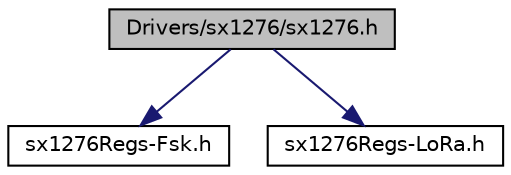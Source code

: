 digraph "Drivers/sx1276/sx1276.h"
{
  edge [fontname="Helvetica",fontsize="10",labelfontname="Helvetica",labelfontsize="10"];
  node [fontname="Helvetica",fontsize="10",shape=record];
  Node0 [label="Drivers/sx1276/sx1276.h",height=0.2,width=0.4,color="black", fillcolor="grey75", style="filled", fontcolor="black"];
  Node0 -> Node1 [color="midnightblue",fontsize="10",style="solid",fontname="Helvetica"];
  Node1 [label="sx1276Regs-Fsk.h",height=0.2,width=0.4,color="black", fillcolor="white", style="filled",URL="$sx1276_regs-_fsk_8h.html",tooltip="SX1276 FSK modem registers and bits definitions "];
  Node0 -> Node2 [color="midnightblue",fontsize="10",style="solid",fontname="Helvetica"];
  Node2 [label="sx1276Regs-LoRa.h",height=0.2,width=0.4,color="black", fillcolor="white", style="filled",URL="$sx1276_regs-_lo_ra_8h.html",tooltip="SX1276 LoRa modem registers and bits definitions "];
}
